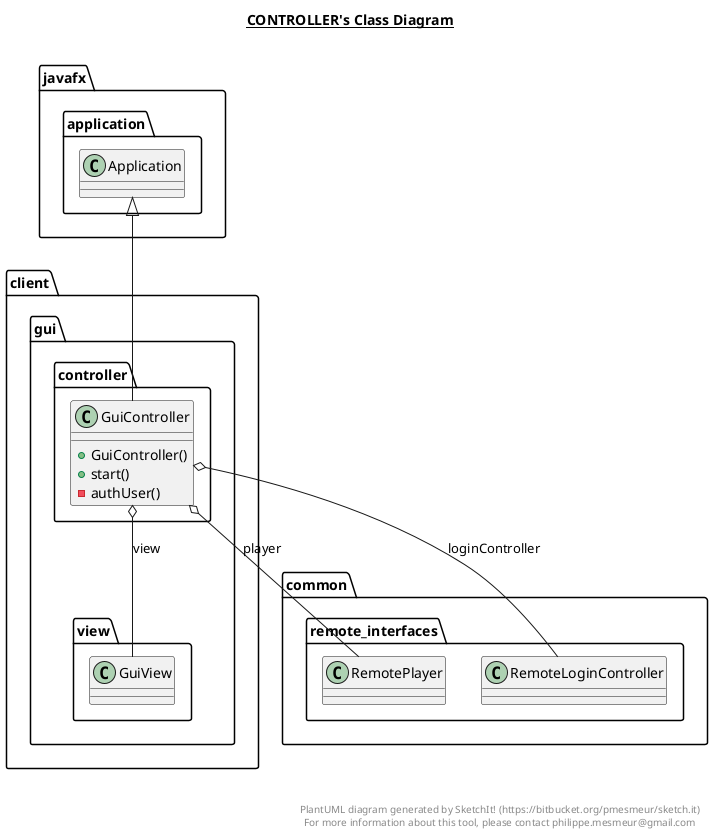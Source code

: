 @startuml

title __CONTROLLER's Class Diagram__\n

  namespace client.gui {
    namespace controller {
      class client.gui.controller.GuiController {
          + GuiController()
          + start()
          - authUser()
      }
    }
  }
  

  client.gui.controller.GuiController -up-|> javafx.application.Application
  client.gui.controller.GuiController o-- common.remote_interfaces.RemotePlayer : player
  client.gui.controller.GuiController o-- client.gui.view.GuiView : view
  client.gui.controller.GuiController o-- common.remote_interfaces.RemoteLoginController : loginController


right footer


PlantUML diagram generated by SketchIt! (https://bitbucket.org/pmesmeur/sketch.it)
For more information about this tool, please contact philippe.mesmeur@gmail.com
endfooter

@enduml
